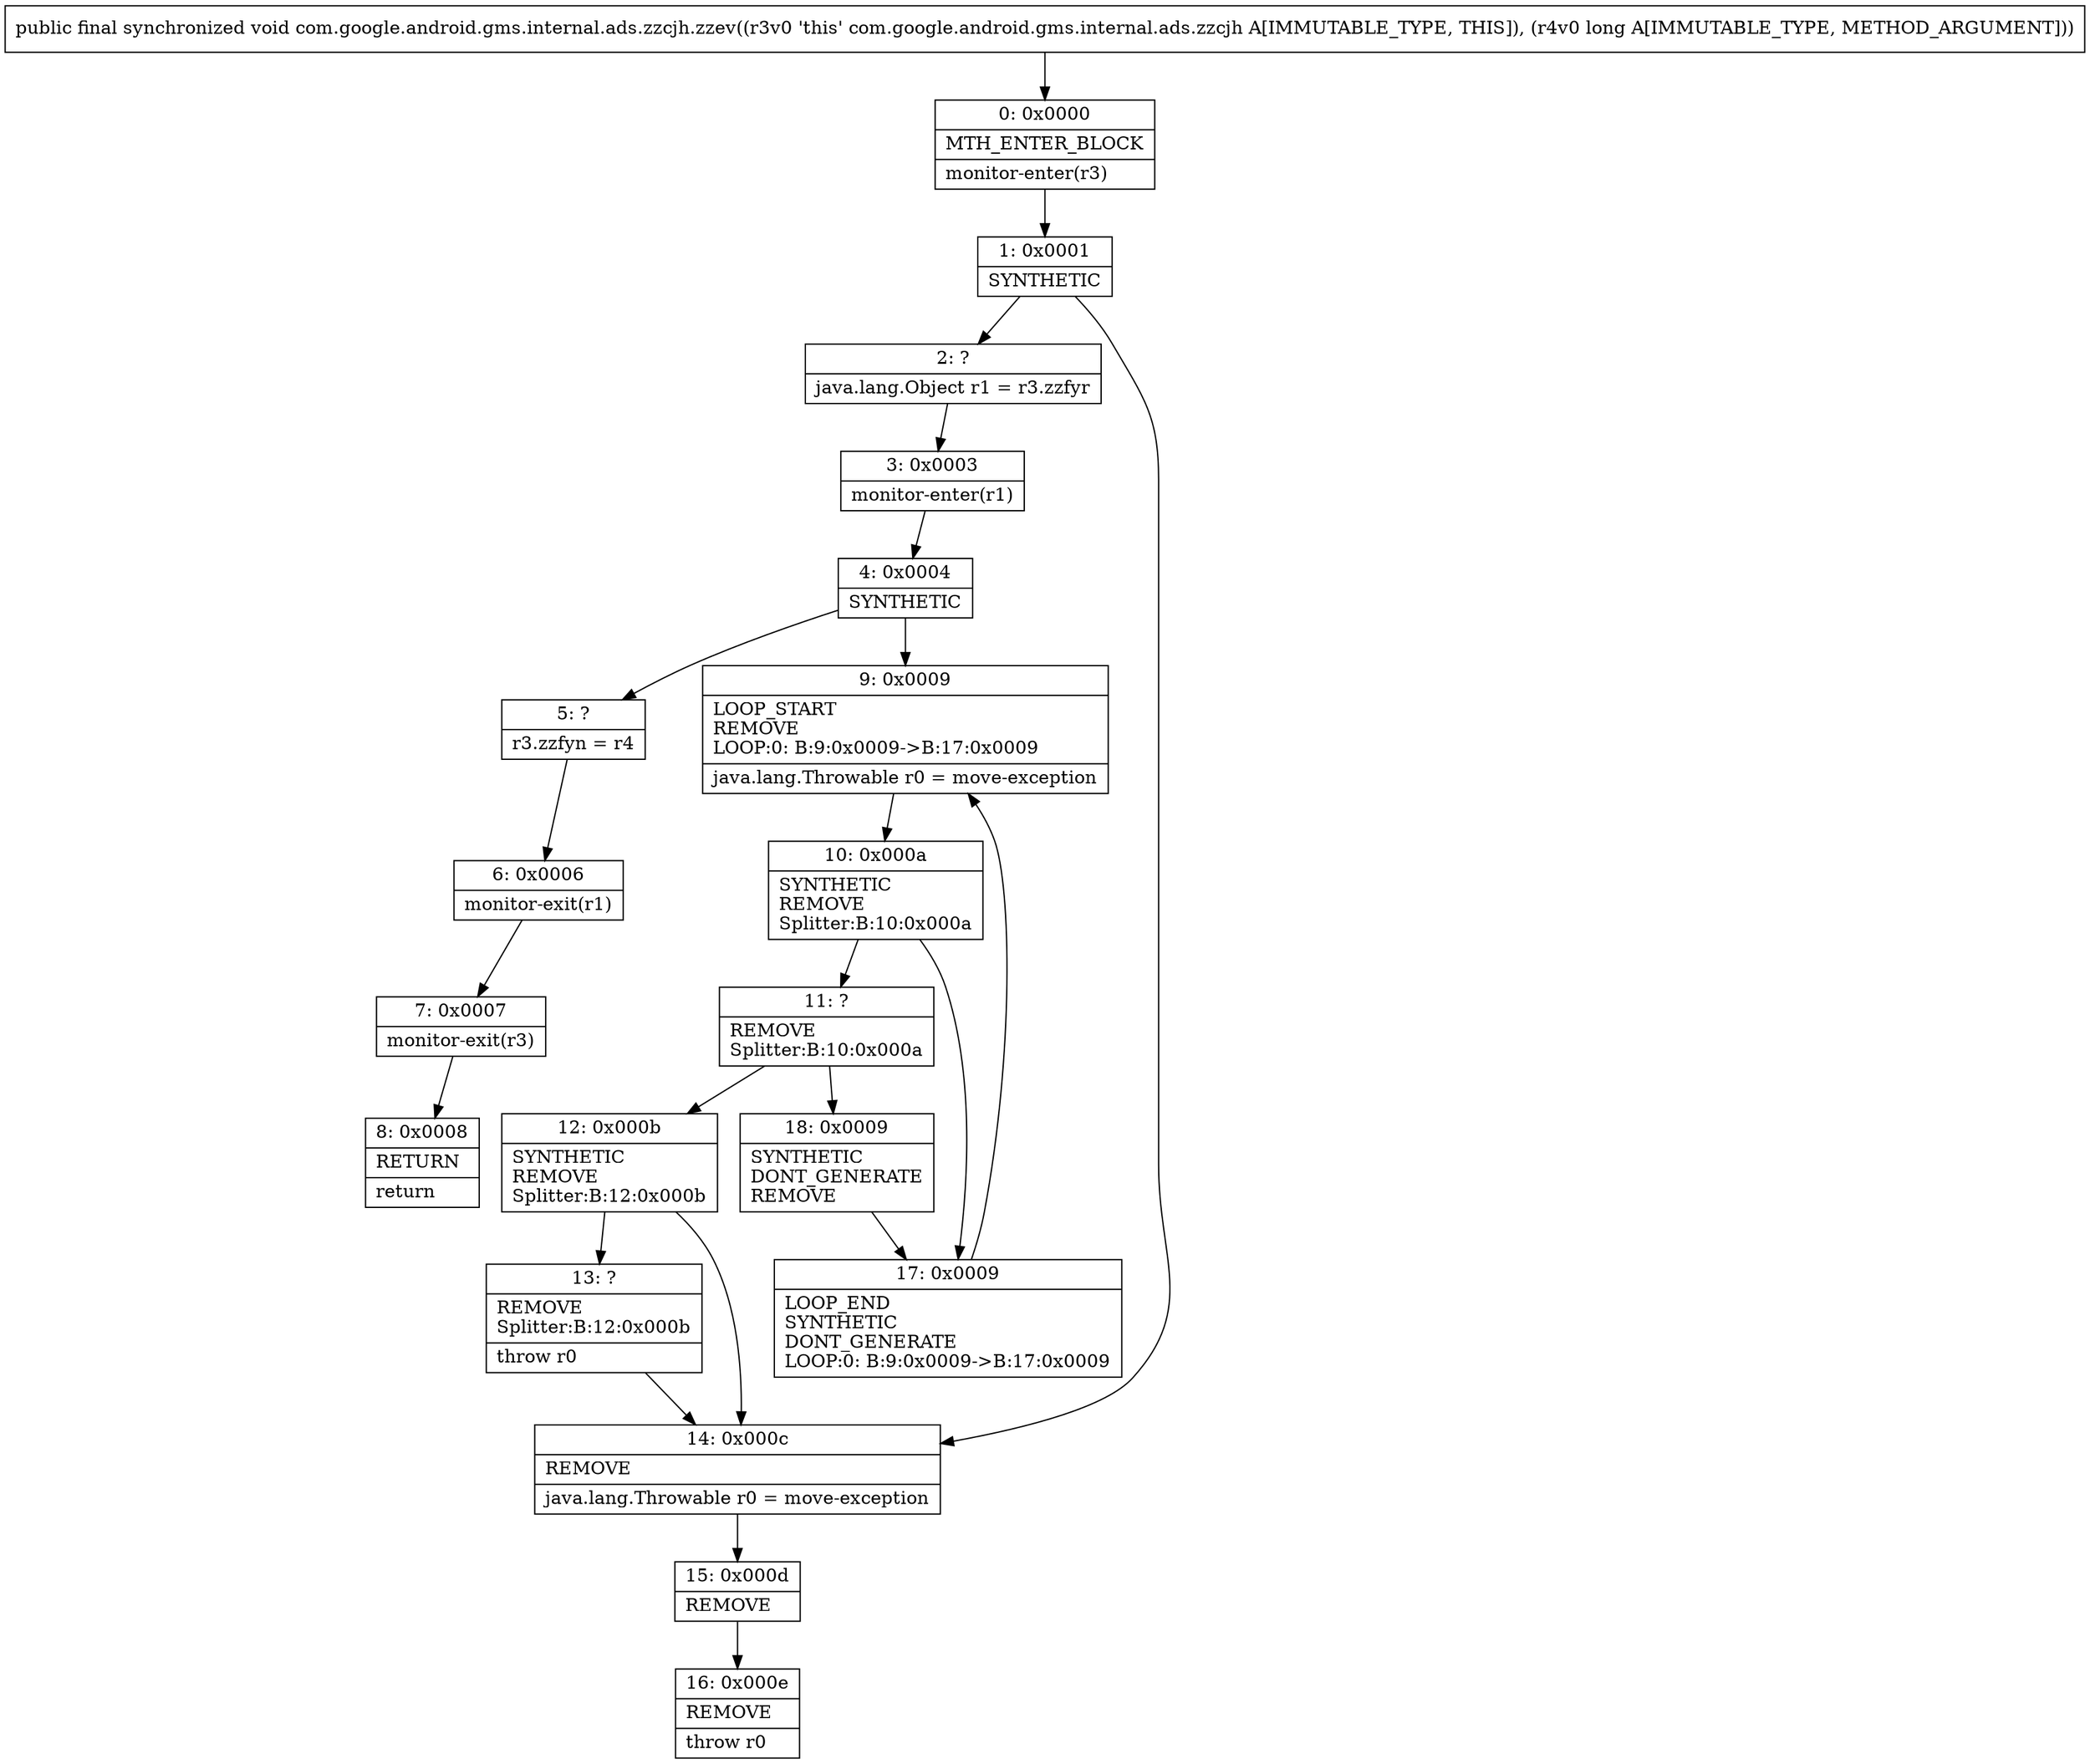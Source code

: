 digraph "CFG forcom.google.android.gms.internal.ads.zzcjh.zzev(J)V" {
Node_0 [shape=record,label="{0\:\ 0x0000|MTH_ENTER_BLOCK\l|monitor\-enter(r3)\l}"];
Node_1 [shape=record,label="{1\:\ 0x0001|SYNTHETIC\l}"];
Node_2 [shape=record,label="{2\:\ ?|java.lang.Object r1 = r3.zzfyr\l}"];
Node_3 [shape=record,label="{3\:\ 0x0003|monitor\-enter(r1)\l}"];
Node_4 [shape=record,label="{4\:\ 0x0004|SYNTHETIC\l}"];
Node_5 [shape=record,label="{5\:\ ?|r3.zzfyn = r4\l}"];
Node_6 [shape=record,label="{6\:\ 0x0006|monitor\-exit(r1)\l}"];
Node_7 [shape=record,label="{7\:\ 0x0007|monitor\-exit(r3)\l}"];
Node_8 [shape=record,label="{8\:\ 0x0008|RETURN\l|return\l}"];
Node_9 [shape=record,label="{9\:\ 0x0009|LOOP_START\lREMOVE\lLOOP:0: B:9:0x0009\-\>B:17:0x0009\l|java.lang.Throwable r0 = move\-exception\l}"];
Node_10 [shape=record,label="{10\:\ 0x000a|SYNTHETIC\lREMOVE\lSplitter:B:10:0x000a\l}"];
Node_11 [shape=record,label="{11\:\ ?|REMOVE\lSplitter:B:10:0x000a\l}"];
Node_12 [shape=record,label="{12\:\ 0x000b|SYNTHETIC\lREMOVE\lSplitter:B:12:0x000b\l}"];
Node_13 [shape=record,label="{13\:\ ?|REMOVE\lSplitter:B:12:0x000b\l|throw r0\l}"];
Node_14 [shape=record,label="{14\:\ 0x000c|REMOVE\l|java.lang.Throwable r0 = move\-exception\l}"];
Node_15 [shape=record,label="{15\:\ 0x000d|REMOVE\l}"];
Node_16 [shape=record,label="{16\:\ 0x000e|REMOVE\l|throw r0\l}"];
Node_17 [shape=record,label="{17\:\ 0x0009|LOOP_END\lSYNTHETIC\lDONT_GENERATE\lLOOP:0: B:9:0x0009\-\>B:17:0x0009\l}"];
Node_18 [shape=record,label="{18\:\ 0x0009|SYNTHETIC\lDONT_GENERATE\lREMOVE\l}"];
MethodNode[shape=record,label="{public final synchronized void com.google.android.gms.internal.ads.zzcjh.zzev((r3v0 'this' com.google.android.gms.internal.ads.zzcjh A[IMMUTABLE_TYPE, THIS]), (r4v0 long A[IMMUTABLE_TYPE, METHOD_ARGUMENT])) }"];
MethodNode -> Node_0;
Node_0 -> Node_1;
Node_1 -> Node_2;
Node_1 -> Node_14;
Node_2 -> Node_3;
Node_3 -> Node_4;
Node_4 -> Node_5;
Node_4 -> Node_9;
Node_5 -> Node_6;
Node_6 -> Node_7;
Node_7 -> Node_8;
Node_9 -> Node_10;
Node_10 -> Node_11;
Node_10 -> Node_17;
Node_11 -> Node_12;
Node_11 -> Node_18;
Node_12 -> Node_13;
Node_12 -> Node_14;
Node_13 -> Node_14;
Node_14 -> Node_15;
Node_15 -> Node_16;
Node_17 -> Node_9;
Node_18 -> Node_17;
}

